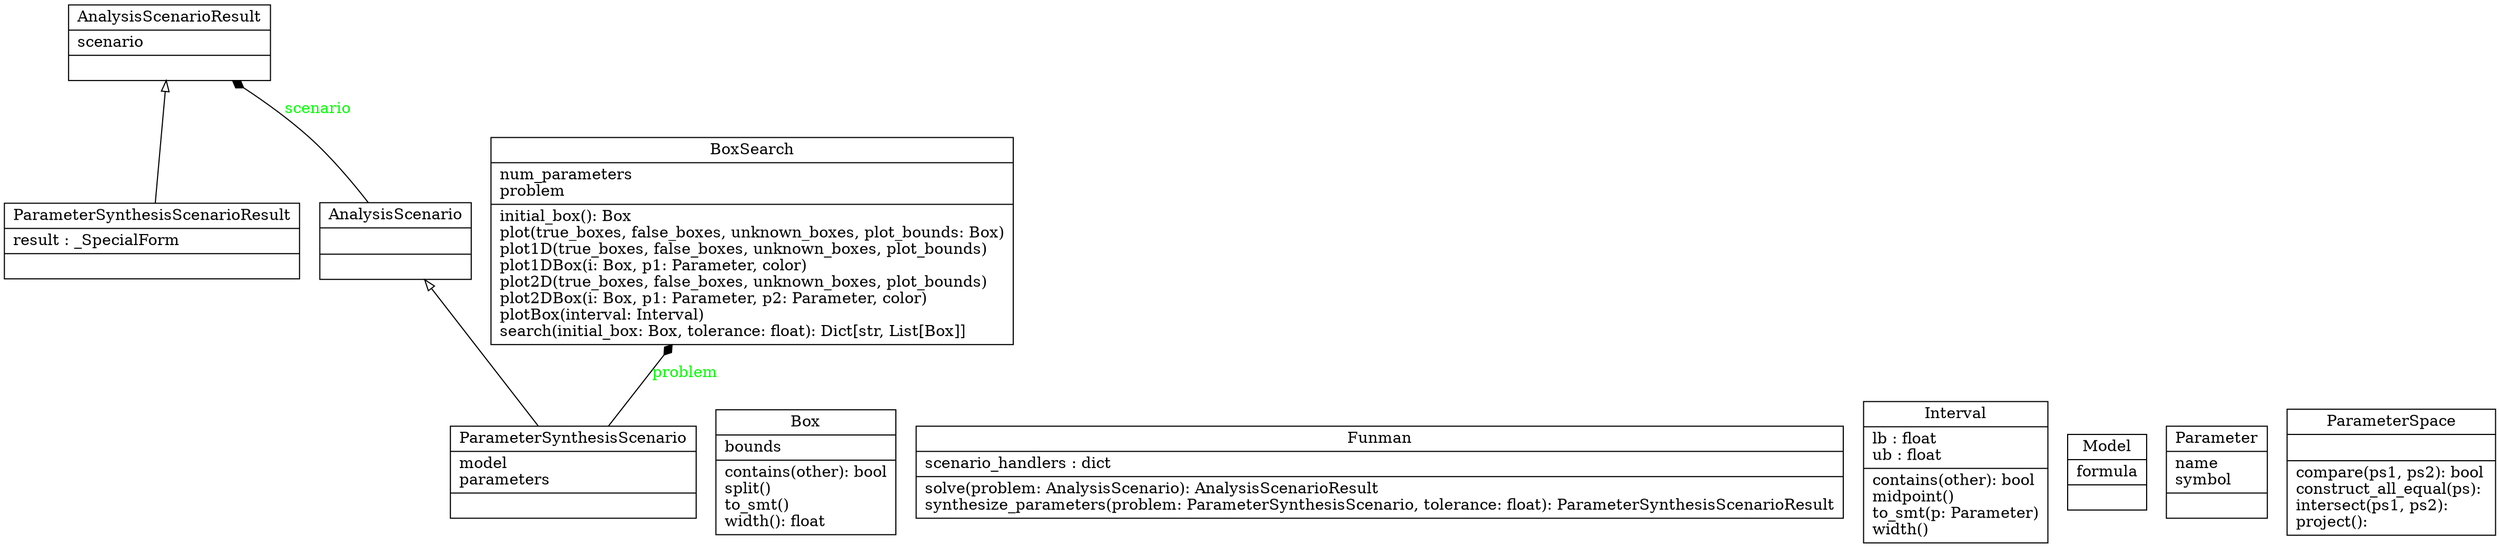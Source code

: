 digraph "classes" {
rankdir=BT
charset="utf-8"
"funman.scenario.AnalysisScenario" [color="black", fontcolor="black", label="{AnalysisScenario|\l|}", shape="record", style="solid"];
"funman.scenario.AnalysisScenarioResult" [color="black", fontcolor="black", label="{AnalysisScenarioResult|scenario\l|}", shape="record", style="solid"];
"funman.search.Box" [color="black", fontcolor="black", label="{Box|bounds\l|contains(other): bool\lsplit()\lto_smt()\lwidth(): float\l}", shape="record", style="solid"];
"funman.search.BoxSearch" [color="black", fontcolor="black", label="{BoxSearch|num_parameters\lproblem\l|initial_box(): Box\lplot(true_boxes, false_boxes, unknown_boxes, plot_bounds: Box)\lplot1D(true_boxes, false_boxes, unknown_boxes, plot_bounds)\lplot1DBox(i: Box, p1: Parameter, color)\lplot2D(true_boxes, false_boxes, unknown_boxes, plot_bounds)\lplot2DBox(i: Box, p1: Parameter, p2: Parameter, color)\lplotBox(interval: Interval)\lsearch(initial_box: Box, tolerance: float): Dict[str, List[Box]]\l}", shape="record", style="solid"];
"funman.funman.Funman" [color="black", fontcolor="black", label="{Funman|scenario_handlers : dict\l|solve(problem: AnalysisScenario): AnalysisScenarioResult\lsynthesize_parameters(problem: ParameterSynthesisScenario, tolerance: float): ParameterSynthesisScenarioResult\l}", shape="record", style="solid"];
"funman.search.Interval" [color="black", fontcolor="black", label="{Interval|lb : float\lub : float\l|contains(other): bool\lmidpoint()\lto_smt(p: Parameter)\lwidth()\l}", shape="record", style="solid"];
"funman.model.Model" [color="black", fontcolor="black", label="{Model|formula\l|}", shape="record", style="solid"];
"funman.model.Parameter" [color="black", fontcolor="black", label="{Parameter|name\lsymbol\l|}", shape="record", style="solid"];
"funman.parameter_space.ParameterSpace" [color="black", fontcolor="black", label="{ParameterSpace|\l|compare(ps1, ps2): bool\lconstruct_all_equal(ps): \lintersect(ps1, ps2): \lproject(): \l}", shape="record", style="solid"];
"funman.scenario.ParameterSynthesisScenario" [color="black", fontcolor="black", label="{ParameterSynthesisScenario|model\lparameters\l|}", shape="record", style="solid"];
"funman.scenario.ParameterSynthesisScenarioResult" [color="black", fontcolor="black", label="{ParameterSynthesisScenarioResult|result : _SpecialForm\l|}", shape="record", style="solid"];
"funman.scenario.ParameterSynthesisScenario" -> "funman.scenario.AnalysisScenario" [arrowhead="empty", arrowtail="none"];
"funman.scenario.ParameterSynthesisScenarioResult" -> "funman.scenario.AnalysisScenarioResult" [arrowhead="empty", arrowtail="none"];
"funman.scenario.AnalysisScenario" -> "funman.scenario.AnalysisScenarioResult" [arrowhead="diamond", arrowtail="none", fontcolor="green", label="scenario", style="solid"];
"funman.scenario.ParameterSynthesisScenario" -> "funman.search.BoxSearch" [arrowhead="diamond", arrowtail="none", fontcolor="green", label="problem", style="solid"];
}
